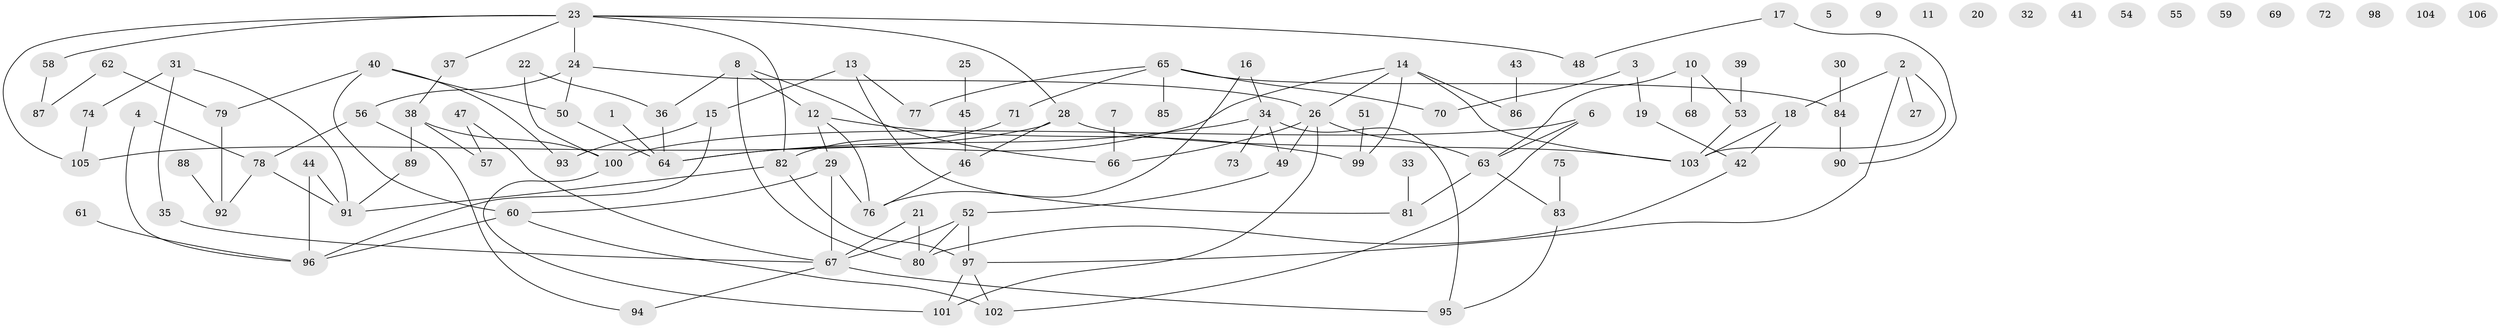 // Generated by graph-tools (version 1.1) at 2025/39/03/09/25 04:39:15]
// undirected, 106 vertices, 132 edges
graph export_dot {
graph [start="1"]
  node [color=gray90,style=filled];
  1;
  2;
  3;
  4;
  5;
  6;
  7;
  8;
  9;
  10;
  11;
  12;
  13;
  14;
  15;
  16;
  17;
  18;
  19;
  20;
  21;
  22;
  23;
  24;
  25;
  26;
  27;
  28;
  29;
  30;
  31;
  32;
  33;
  34;
  35;
  36;
  37;
  38;
  39;
  40;
  41;
  42;
  43;
  44;
  45;
  46;
  47;
  48;
  49;
  50;
  51;
  52;
  53;
  54;
  55;
  56;
  57;
  58;
  59;
  60;
  61;
  62;
  63;
  64;
  65;
  66;
  67;
  68;
  69;
  70;
  71;
  72;
  73;
  74;
  75;
  76;
  77;
  78;
  79;
  80;
  81;
  82;
  83;
  84;
  85;
  86;
  87;
  88;
  89;
  90;
  91;
  92;
  93;
  94;
  95;
  96;
  97;
  98;
  99;
  100;
  101;
  102;
  103;
  104;
  105;
  106;
  1 -- 64;
  2 -- 18;
  2 -- 27;
  2 -- 97;
  2 -- 103;
  3 -- 19;
  3 -- 70;
  4 -- 78;
  4 -- 96;
  6 -- 63;
  6 -- 100;
  6 -- 102;
  7 -- 66;
  8 -- 12;
  8 -- 36;
  8 -- 66;
  8 -- 80;
  10 -- 53;
  10 -- 63;
  10 -- 68;
  12 -- 29;
  12 -- 76;
  12 -- 99;
  13 -- 15;
  13 -- 77;
  13 -- 81;
  14 -- 26;
  14 -- 64;
  14 -- 86;
  14 -- 99;
  14 -- 103;
  15 -- 93;
  15 -- 96;
  16 -- 34;
  16 -- 76;
  17 -- 48;
  17 -- 90;
  18 -- 42;
  18 -- 103;
  19 -- 42;
  21 -- 67;
  21 -- 80;
  22 -- 36;
  22 -- 100;
  23 -- 24;
  23 -- 28;
  23 -- 37;
  23 -- 48;
  23 -- 58;
  23 -- 82;
  23 -- 105;
  24 -- 26;
  24 -- 50;
  24 -- 56;
  25 -- 45;
  26 -- 49;
  26 -- 63;
  26 -- 66;
  26 -- 101;
  28 -- 46;
  28 -- 103;
  28 -- 105;
  29 -- 60;
  29 -- 67;
  29 -- 76;
  30 -- 84;
  31 -- 35;
  31 -- 74;
  31 -- 91;
  33 -- 81;
  34 -- 49;
  34 -- 64;
  34 -- 73;
  34 -- 95;
  35 -- 67;
  36 -- 64;
  37 -- 38;
  38 -- 57;
  38 -- 89;
  38 -- 100;
  39 -- 53;
  40 -- 50;
  40 -- 60;
  40 -- 79;
  40 -- 93;
  42 -- 80;
  43 -- 86;
  44 -- 91;
  44 -- 96;
  45 -- 46;
  46 -- 76;
  47 -- 57;
  47 -- 67;
  49 -- 52;
  50 -- 64;
  51 -- 99;
  52 -- 67;
  52 -- 80;
  52 -- 97;
  53 -- 103;
  56 -- 78;
  56 -- 94;
  58 -- 87;
  60 -- 96;
  60 -- 102;
  61 -- 96;
  62 -- 79;
  62 -- 87;
  63 -- 81;
  63 -- 83;
  65 -- 70;
  65 -- 71;
  65 -- 77;
  65 -- 84;
  65 -- 85;
  67 -- 94;
  67 -- 95;
  71 -- 82;
  74 -- 105;
  75 -- 83;
  78 -- 91;
  78 -- 92;
  79 -- 92;
  82 -- 91;
  82 -- 97;
  83 -- 95;
  84 -- 90;
  88 -- 92;
  89 -- 91;
  97 -- 101;
  97 -- 102;
  100 -- 101;
}
